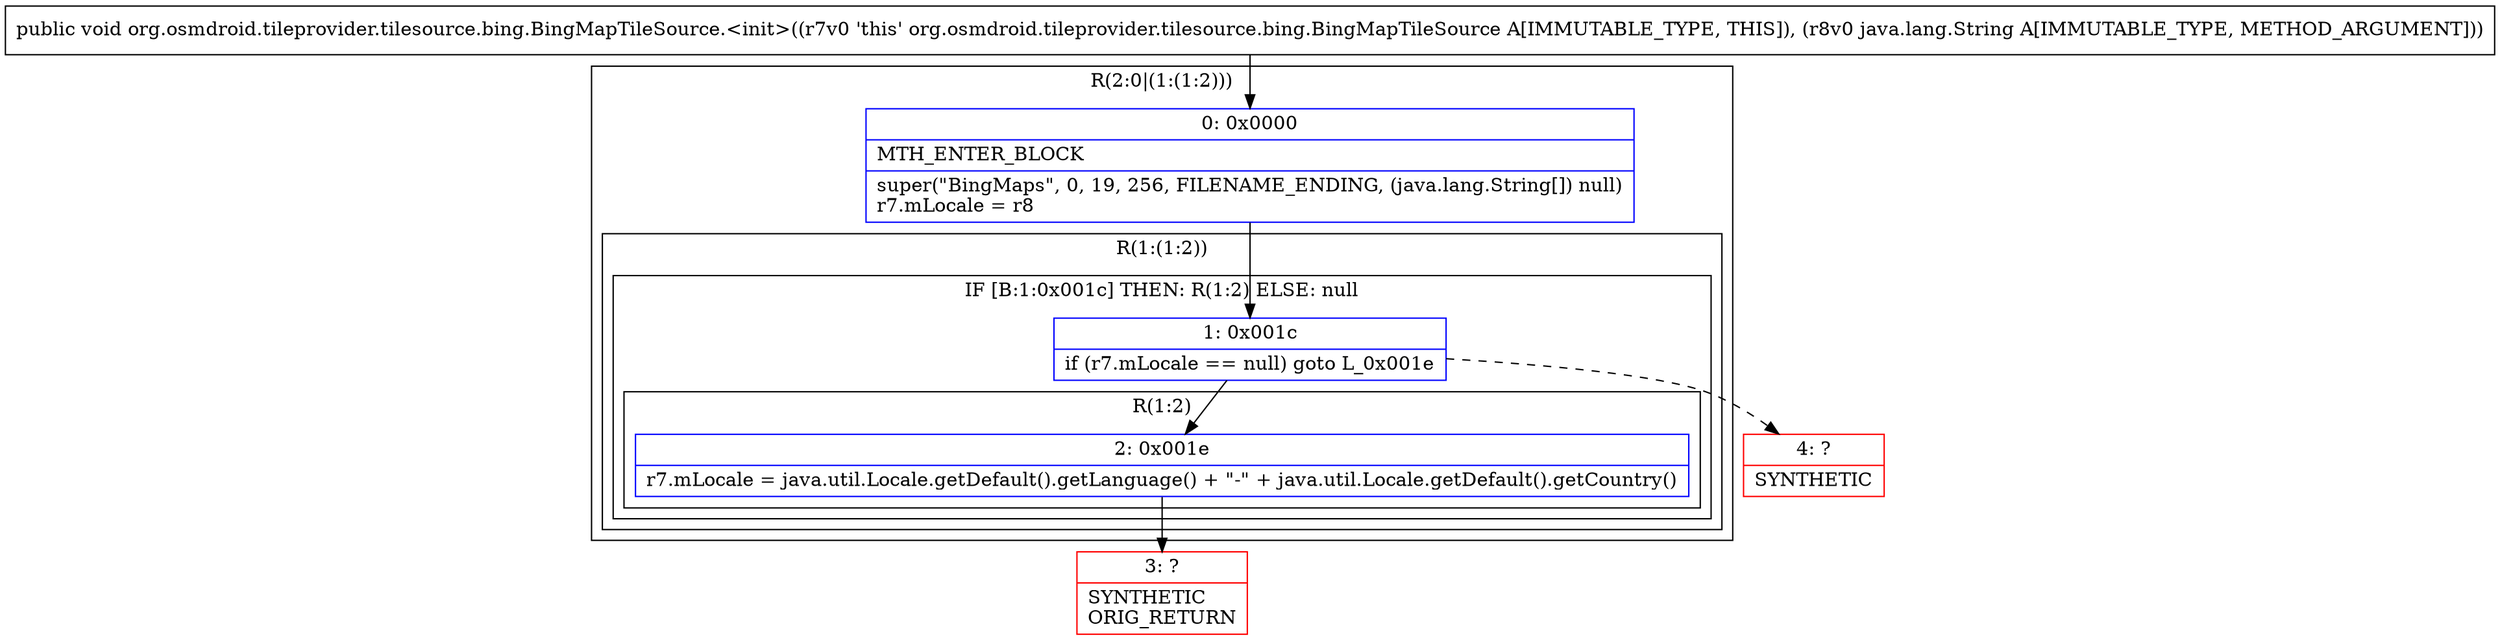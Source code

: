 digraph "CFG fororg.osmdroid.tileprovider.tilesource.bing.BingMapTileSource.\<init\>(Ljava\/lang\/String;)V" {
subgraph cluster_Region_2082835675 {
label = "R(2:0|(1:(1:2)))";
node [shape=record,color=blue];
Node_0 [shape=record,label="{0\:\ 0x0000|MTH_ENTER_BLOCK\l|super(\"BingMaps\", 0, 19, 256, FILENAME_ENDING, (java.lang.String[]) null)\lr7.mLocale = r8\l}"];
subgraph cluster_Region_701936553 {
label = "R(1:(1:2))";
node [shape=record,color=blue];
subgraph cluster_IfRegion_1001933679 {
label = "IF [B:1:0x001c] THEN: R(1:2) ELSE: null";
node [shape=record,color=blue];
Node_1 [shape=record,label="{1\:\ 0x001c|if (r7.mLocale == null) goto L_0x001e\l}"];
subgraph cluster_Region_745976314 {
label = "R(1:2)";
node [shape=record,color=blue];
Node_2 [shape=record,label="{2\:\ 0x001e|r7.mLocale = java.util.Locale.getDefault().getLanguage() + \"\-\" + java.util.Locale.getDefault().getCountry()\l}"];
}
}
}
}
Node_3 [shape=record,color=red,label="{3\:\ ?|SYNTHETIC\lORIG_RETURN\l}"];
Node_4 [shape=record,color=red,label="{4\:\ ?|SYNTHETIC\l}"];
MethodNode[shape=record,label="{public void org.osmdroid.tileprovider.tilesource.bing.BingMapTileSource.\<init\>((r7v0 'this' org.osmdroid.tileprovider.tilesource.bing.BingMapTileSource A[IMMUTABLE_TYPE, THIS]), (r8v0 java.lang.String A[IMMUTABLE_TYPE, METHOD_ARGUMENT])) }"];
MethodNode -> Node_0;
Node_0 -> Node_1;
Node_1 -> Node_2;
Node_1 -> Node_4[style=dashed];
Node_2 -> Node_3;
}

